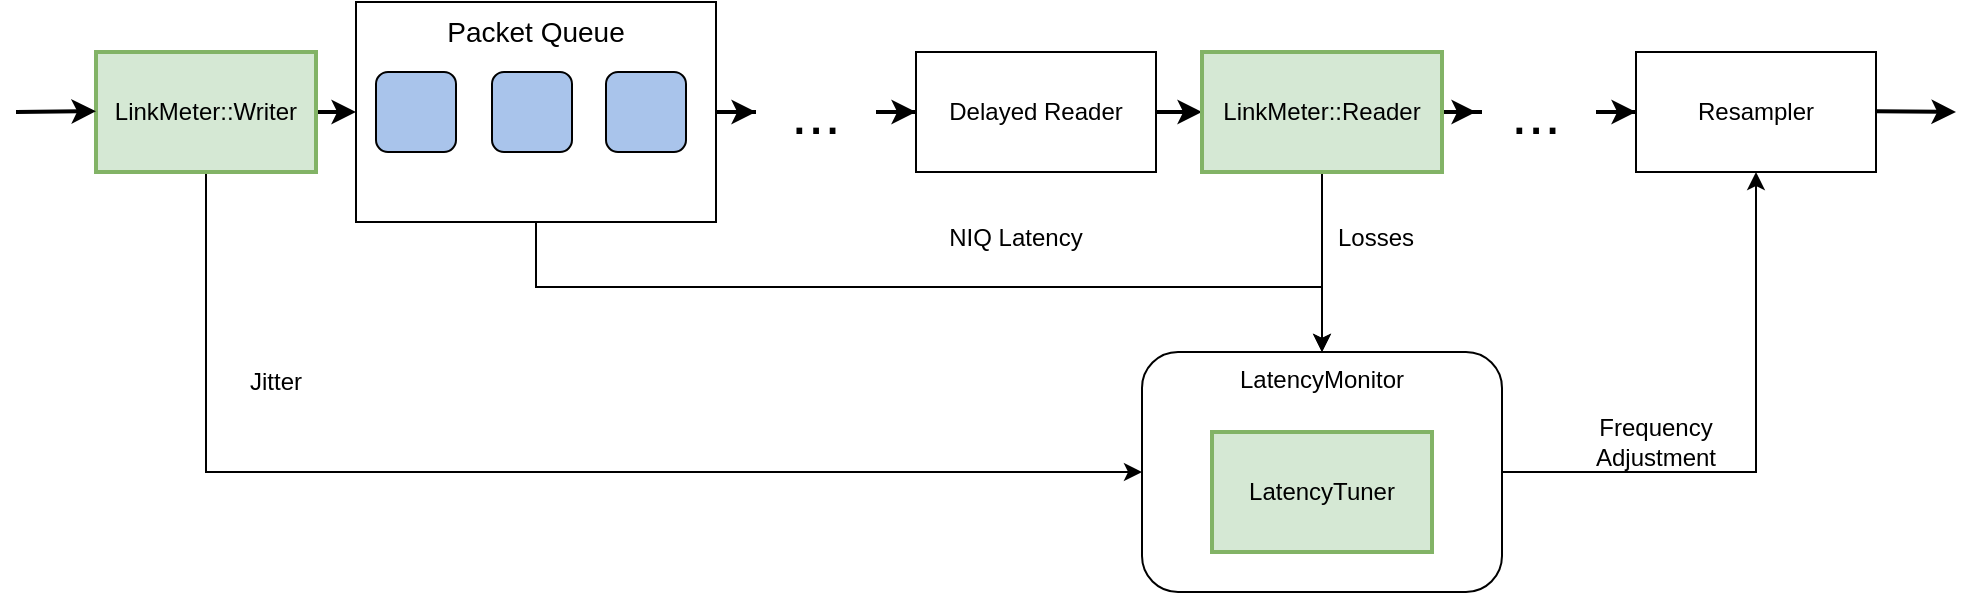 <mxfile version="24.2.1" type="device" pages="2">
  <diagram name="Pipeline" id="l3trUVrE0q5iCthA6btv">
    <mxGraphModel dx="1214" dy="770" grid="1" gridSize="10" guides="1" tooltips="1" connect="1" arrows="1" fold="1" page="1" pageScale="1" pageWidth="850" pageHeight="1100" math="0" shadow="0">
      <root>
        <mxCell id="0" />
        <mxCell id="1" parent="0" />
        <mxCell id="f1oeT1eubjJMMB76nClW-19" style="edgeStyle=orthogonalEdgeStyle;rounded=0;orthogonalLoop=1;jettySize=auto;html=1;exitX=1;exitY=0.5;exitDx=0;exitDy=0;entryX=0;entryY=0.5;entryDx=0;entryDy=0;strokeWidth=2;" edge="1" parent="1" source="f1oeT1eubjJMMB76nClW-1" target="f1oeT1eubjJMMB76nClW-4">
          <mxGeometry relative="1" as="geometry" />
        </mxCell>
        <mxCell id="f1oeT1eubjJMMB76nClW-32" style="edgeStyle=orthogonalEdgeStyle;rounded=0;orthogonalLoop=1;jettySize=auto;html=1;exitX=0.5;exitY=1;exitDx=0;exitDy=0;entryX=0;entryY=0.5;entryDx=0;entryDy=0;" edge="1" parent="1" source="f1oeT1eubjJMMB76nClW-1" target="f1oeT1eubjJMMB76nClW-27">
          <mxGeometry relative="1" as="geometry" />
        </mxCell>
        <mxCell id="f1oeT1eubjJMMB76nClW-1" value="LinkMeter::Writer" style="whiteSpace=wrap;html=1;flipH=1;fillColor=#d5e8d4;strokeColor=#82b366;strokeWidth=2;" vertex="1" parent="1">
          <mxGeometry x="130" y="120" width="110" height="60" as="geometry" />
        </mxCell>
        <mxCell id="f1oeT1eubjJMMB76nClW-26" style="edgeStyle=orthogonalEdgeStyle;rounded=0;orthogonalLoop=1;jettySize=auto;html=1;exitX=1;exitY=0.5;exitDx=0;exitDy=0;strokeWidth=2;" edge="1" parent="1" source="f1oeT1eubjJMMB76nClW-4" target="f1oeT1eubjJMMB76nClW-9">
          <mxGeometry relative="1" as="geometry" />
        </mxCell>
        <mxCell id="f1oeT1eubjJMMB76nClW-4" value="Packet Queue" style="whiteSpace=wrap;html=1;verticalAlign=top;fontSize=14;flipH=1;" vertex="1" parent="1">
          <mxGeometry x="260" y="95" width="180" height="110" as="geometry" />
        </mxCell>
        <mxCell id="f1oeT1eubjJMMB76nClW-5" value="" style="rounded=1;whiteSpace=wrap;html=1;fillColor=#A9C4EB;flipH=1;" vertex="1" parent="1">
          <mxGeometry x="328" y="130" width="40" height="40" as="geometry" />
        </mxCell>
        <mxCell id="f1oeT1eubjJMMB76nClW-6" value="" style="rounded=1;whiteSpace=wrap;html=1;fillColor=#A9C4EB;flipH=1;" vertex="1" parent="1">
          <mxGeometry x="385" y="130" width="40" height="40" as="geometry" />
        </mxCell>
        <mxCell id="f1oeT1eubjJMMB76nClW-7" value="" style="rounded=1;whiteSpace=wrap;html=1;fillColor=#A9C4EB;flipH=1;" vertex="1" parent="1">
          <mxGeometry x="270" y="130" width="40" height="40" as="geometry" />
        </mxCell>
        <mxCell id="f1oeT1eubjJMMB76nClW-12" value="" style="edgeStyle=orthogonalEdgeStyle;rounded=0;orthogonalLoop=1;jettySize=auto;html=1;strokeWidth=2;" edge="1" parent="1" source="f1oeT1eubjJMMB76nClW-9" target="f1oeT1eubjJMMB76nClW-11">
          <mxGeometry relative="1" as="geometry" />
        </mxCell>
        <mxCell id="f1oeT1eubjJMMB76nClW-9" value="..." style="text;strokeColor=none;align=center;fillColor=none;html=1;verticalAlign=middle;whiteSpace=wrap;rounded=0;fontSize=30;flipH=1;" vertex="1" parent="1">
          <mxGeometry x="460" y="135" width="60" height="30" as="geometry" />
        </mxCell>
        <mxCell id="f1oeT1eubjJMMB76nClW-16" value="" style="edgeStyle=orthogonalEdgeStyle;rounded=0;orthogonalLoop=1;jettySize=auto;html=1;strokeWidth=2;" edge="1" parent="1" source="f1oeT1eubjJMMB76nClW-11" target="f1oeT1eubjJMMB76nClW-13">
          <mxGeometry relative="1" as="geometry" />
        </mxCell>
        <mxCell id="f1oeT1eubjJMMB76nClW-11" value="&lt;div&gt;Delayed Reader&lt;/div&gt;" style="whiteSpace=wrap;html=1;flipH=0;" vertex="1" parent="1">
          <mxGeometry x="540" y="120" width="120" height="60" as="geometry" />
        </mxCell>
        <mxCell id="f1oeT1eubjJMMB76nClW-17" value="" style="edgeStyle=orthogonalEdgeStyle;rounded=0;orthogonalLoop=1;jettySize=auto;html=1;entryX=0;entryY=0.5;entryDx=0;entryDy=0;strokeWidth=2;" edge="1" parent="1" source="f1oeT1eubjJMMB76nClW-13" target="f1oeT1eubjJMMB76nClW-20">
          <mxGeometry relative="1" as="geometry">
            <mxPoint x="827" y="150" as="targetPoint" />
          </mxGeometry>
        </mxCell>
        <mxCell id="f1oeT1eubjJMMB76nClW-34" style="edgeStyle=orthogonalEdgeStyle;rounded=0;orthogonalLoop=1;jettySize=auto;html=1;exitX=0.5;exitY=1;exitDx=0;exitDy=0;entryX=0.5;entryY=0;entryDx=0;entryDy=0;" edge="1" parent="1" source="f1oeT1eubjJMMB76nClW-13" target="f1oeT1eubjJMMB76nClW-27">
          <mxGeometry relative="1" as="geometry" />
        </mxCell>
        <mxCell id="f1oeT1eubjJMMB76nClW-13" value="LinkMeter::Reader" style="whiteSpace=wrap;html=1;flipH=0;fillColor=#d5e8d4;strokeColor=#82b366;strokeWidth=2;" vertex="1" parent="1">
          <mxGeometry x="683" y="120" width="120" height="60" as="geometry" />
        </mxCell>
        <mxCell id="f1oeT1eubjJMMB76nClW-18" value="" style="edgeStyle=orthogonalEdgeStyle;rounded=0;orthogonalLoop=1;jettySize=auto;html=1;exitX=1;exitY=0.5;exitDx=0;exitDy=0;strokeWidth=2;" edge="1" parent="1" source="f1oeT1eubjJMMB76nClW-20" target="f1oeT1eubjJMMB76nClW-15">
          <mxGeometry relative="1" as="geometry">
            <mxPoint x="947" y="150" as="sourcePoint" />
          </mxGeometry>
        </mxCell>
        <mxCell id="f1oeT1eubjJMMB76nClW-15" value="&lt;div&gt;Resampler&lt;/div&gt;" style="whiteSpace=wrap;html=1;flipH=0;" vertex="1" parent="1">
          <mxGeometry x="900" y="120" width="120" height="60" as="geometry" />
        </mxCell>
        <mxCell id="f1oeT1eubjJMMB76nClW-20" value="..." style="text;strokeColor=none;align=center;fillColor=none;html=1;verticalAlign=middle;whiteSpace=wrap;rounded=0;fontSize=30;flipH=1;" vertex="1" parent="1">
          <mxGeometry x="820" y="135" width="60" height="30" as="geometry" />
        </mxCell>
        <mxCell id="f1oeT1eubjJMMB76nClW-35" value="" style="edgeStyle=orthogonalEdgeStyle;rounded=0;orthogonalLoop=1;jettySize=auto;html=1;exitX=1;exitY=0.5;exitDx=0;exitDy=0;entryX=0.5;entryY=1;entryDx=0;entryDy=0;" edge="1" parent="1" source="f1oeT1eubjJMMB76nClW-27" target="f1oeT1eubjJMMB76nClW-15">
          <mxGeometry relative="1" as="geometry" />
        </mxCell>
        <mxCell id="f1oeT1eubjJMMB76nClW-27" value="LatencyMonitor" style="rounded=1;whiteSpace=wrap;html=1;verticalAlign=top;" vertex="1" parent="1">
          <mxGeometry x="653" y="270" width="180" height="120" as="geometry" />
        </mxCell>
        <mxCell id="f1oeT1eubjJMMB76nClW-29" value="" style="edgeStyle=none;orthogonalLoop=1;jettySize=auto;html=1;rounded=0;strokeWidth=2;" edge="1" parent="1">
          <mxGeometry width="80" relative="1" as="geometry">
            <mxPoint x="1020" y="149.57" as="sourcePoint" />
            <mxPoint x="1060" y="150" as="targetPoint" />
            <Array as="points" />
          </mxGeometry>
        </mxCell>
        <mxCell id="f1oeT1eubjJMMB76nClW-30" value="" style="edgeStyle=none;orthogonalLoop=1;jettySize=auto;html=1;rounded=0;strokeWidth=2;" edge="1" parent="1">
          <mxGeometry width="80" relative="1" as="geometry">
            <mxPoint x="90" y="150" as="sourcePoint" />
            <mxPoint x="130" y="149.57" as="targetPoint" />
            <Array as="points" />
          </mxGeometry>
        </mxCell>
        <mxCell id="f1oeT1eubjJMMB76nClW-33" style="edgeStyle=orthogonalEdgeStyle;rounded=0;orthogonalLoop=1;jettySize=auto;html=1;exitX=0.5;exitY=1;exitDx=0;exitDy=0;entryX=0.5;entryY=0;entryDx=0;entryDy=0;" edge="1" parent="1" source="f1oeT1eubjJMMB76nClW-4" target="f1oeT1eubjJMMB76nClW-27">
          <mxGeometry relative="1" as="geometry" />
        </mxCell>
        <mxCell id="f1oeT1eubjJMMB76nClW-36" value="Jitter" style="text;html=1;align=center;verticalAlign=middle;whiteSpace=wrap;rounded=0;" vertex="1" parent="1">
          <mxGeometry x="180" y="260" width="80" height="50" as="geometry" />
        </mxCell>
        <mxCell id="f1oeT1eubjJMMB76nClW-39" value="Losses" style="text;html=1;align=center;verticalAlign=middle;whiteSpace=wrap;rounded=0;" vertex="1" parent="1">
          <mxGeometry x="730" y="190" width="80" height="45" as="geometry" />
        </mxCell>
        <mxCell id="f1oeT1eubjJMMB76nClW-40" value="Frequency Adjustment" style="text;html=1;align=center;verticalAlign=middle;whiteSpace=wrap;rounded=0;" vertex="1" parent="1">
          <mxGeometry x="870" y="290" width="80" height="50" as="geometry" />
        </mxCell>
        <mxCell id="f1oeT1eubjJMMB76nClW-41" value="LatencyTuner" style="whiteSpace=wrap;html=1;flipH=1;fillColor=#d5e8d4;strokeColor=#82b366;strokeWidth=2;" vertex="1" parent="1">
          <mxGeometry x="688" y="310" width="110" height="60" as="geometry" />
        </mxCell>
        <mxCell id="f1oeT1eubjJMMB76nClW-43" value="NIQ Latency" style="text;html=1;align=center;verticalAlign=middle;whiteSpace=wrap;rounded=0;" vertex="1" parent="1">
          <mxGeometry x="550" y="190" width="80" height="45" as="geometry" />
        </mxCell>
      </root>
    </mxGraphModel>
  </diagram>
  <diagram id="6MuU12qqLdMRrz6b4X8f" name="Adjustment Illustration">
    <mxGraphModel dx="517" dy="328" grid="1" gridSize="10" guides="1" tooltips="1" connect="1" arrows="1" fold="1" page="1" pageScale="1" pageWidth="850" pageHeight="1100" math="0" shadow="0">
      <root>
        <mxCell id="0" />
        <mxCell id="1" parent="0" />
        <mxCell id="7ZQU1qsevF_-AF82-R98-1" value="" style="endArrow=classic;html=1;rounded=0;strokeColor=#666666;exitX=0.667;exitY=0.667;exitDx=0;exitDy=0;exitPerimeter=0;" edge="1" parent="1" source="7ZQU1qsevF_-AF82-R98-41">
          <mxGeometry width="50" height="50" relative="1" as="geometry">
            <mxPoint x="160" y="380" as="sourcePoint" />
            <mxPoint x="160" y="120" as="targetPoint" />
          </mxGeometry>
        </mxCell>
        <mxCell id="7ZQU1qsevF_-AF82-R98-3" value="Current Latency" style="text;strokeColor=none;align=center;fillColor=none;html=1;verticalAlign=middle;whiteSpace=wrap;rounded=0;fontSize=10;" vertex="1" parent="1">
          <mxGeometry x="40" y="130" width="120" height="30" as="geometry" />
        </mxCell>
        <mxCell id="7ZQU1qsevF_-AF82-R98-4" value="" style="endArrow=none;html=1;rounded=0;" edge="1" parent="1">
          <mxGeometry width="50" height="50" relative="1" as="geometry">
            <mxPoint x="150" y="360" as="sourcePoint" />
            <mxPoint x="160" y="340" as="targetPoint" />
          </mxGeometry>
        </mxCell>
        <mxCell id="7ZQU1qsevF_-AF82-R98-5" value="" style="edgeStyle=none;orthogonalLoop=1;jettySize=auto;html=1;rounded=0;endArrow=none;endFill=0;" edge="1" parent="1">
          <mxGeometry width="80" relative="1" as="geometry">
            <mxPoint x="160" y="330" as="sourcePoint" />
            <mxPoint x="170" y="360" as="targetPoint" />
            <Array as="points" />
          </mxGeometry>
        </mxCell>
        <mxCell id="7ZQU1qsevF_-AF82-R98-7" value="" style="edgeStyle=none;orthogonalLoop=1;jettySize=auto;html=1;rounded=0;endArrow=none;endFill=0;" edge="1" parent="1">
          <mxGeometry width="80" relative="1" as="geometry">
            <mxPoint x="170" y="330" as="sourcePoint" />
            <mxPoint x="180" y="370" as="targetPoint" />
            <Array as="points" />
          </mxGeometry>
        </mxCell>
        <mxCell id="7ZQU1qsevF_-AF82-R98-8" value="" style="edgeStyle=none;orthogonalLoop=1;jettySize=auto;html=1;rounded=0;endArrow=none;endFill=0;" edge="1" parent="1">
          <mxGeometry width="80" relative="1" as="geometry">
            <mxPoint x="180" y="370" as="sourcePoint" />
            <mxPoint x="190" y="360" as="targetPoint" />
            <Array as="points" />
          </mxGeometry>
        </mxCell>
        <mxCell id="7ZQU1qsevF_-AF82-R98-9" value="" style="edgeStyle=none;orthogonalLoop=1;jettySize=auto;html=1;rounded=0;endArrow=none;endFill=0;" edge="1" parent="1">
          <mxGeometry width="80" relative="1" as="geometry">
            <mxPoint x="170" y="330" as="sourcePoint" />
            <mxPoint x="170" y="360" as="targetPoint" />
            <Array as="points" />
          </mxGeometry>
        </mxCell>
        <mxCell id="7ZQU1qsevF_-AF82-R98-14" value="" style="endArrow=none;html=1;rounded=0;" edge="1" parent="1">
          <mxGeometry width="50" height="50" relative="1" as="geometry">
            <mxPoint x="190" y="360" as="sourcePoint" />
            <mxPoint x="200" y="340" as="targetPoint" />
          </mxGeometry>
        </mxCell>
        <mxCell id="7ZQU1qsevF_-AF82-R98-15" value="" style="edgeStyle=none;orthogonalLoop=1;jettySize=auto;html=1;rounded=0;endArrow=none;endFill=0;" edge="1" parent="1">
          <mxGeometry width="80" relative="1" as="geometry">
            <mxPoint x="200" y="330" as="sourcePoint" />
            <mxPoint x="210" y="360" as="targetPoint" />
            <Array as="points" />
          </mxGeometry>
        </mxCell>
        <mxCell id="7ZQU1qsevF_-AF82-R98-16" value="" style="edgeStyle=none;orthogonalLoop=1;jettySize=auto;html=1;rounded=0;endArrow=none;endFill=0;" edge="1" parent="1">
          <mxGeometry width="80" relative="1" as="geometry">
            <mxPoint x="210" y="330" as="sourcePoint" />
            <mxPoint x="220" y="370" as="targetPoint" />
            <Array as="points" />
          </mxGeometry>
        </mxCell>
        <mxCell id="7ZQU1qsevF_-AF82-R98-17" value="" style="edgeStyle=none;orthogonalLoop=1;jettySize=auto;html=1;rounded=0;endArrow=none;endFill=0;" edge="1" parent="1">
          <mxGeometry width="80" relative="1" as="geometry">
            <mxPoint x="220" y="370" as="sourcePoint" />
            <mxPoint x="230" y="360" as="targetPoint" />
            <Array as="points" />
          </mxGeometry>
        </mxCell>
        <mxCell id="7ZQU1qsevF_-AF82-R98-18" value="" style="edgeStyle=none;orthogonalLoop=1;jettySize=auto;html=1;rounded=0;endArrow=none;endFill=0;" edge="1" parent="1">
          <mxGeometry width="80" relative="1" as="geometry">
            <mxPoint x="210" y="330" as="sourcePoint" />
            <mxPoint x="210" y="360" as="targetPoint" />
            <Array as="points" />
          </mxGeometry>
        </mxCell>
        <mxCell id="7ZQU1qsevF_-AF82-R98-19" value="" style="endArrow=none;html=1;rounded=0;" edge="1" parent="1">
          <mxGeometry width="50" height="50" relative="1" as="geometry">
            <mxPoint x="200" y="360" as="sourcePoint" />
            <mxPoint x="200" y="330" as="targetPoint" />
          </mxGeometry>
        </mxCell>
        <mxCell id="7ZQU1qsevF_-AF82-R98-20" value="" style="endArrow=none;html=1;rounded=0;" edge="1" parent="1">
          <mxGeometry width="50" height="50" relative="1" as="geometry">
            <mxPoint x="190" y="370" as="sourcePoint" />
            <mxPoint x="190" y="340" as="targetPoint" />
          </mxGeometry>
        </mxCell>
        <mxCell id="7ZQU1qsevF_-AF82-R98-21" value="" style="endArrow=none;html=1;rounded=0;" edge="1" parent="1">
          <mxGeometry width="50" height="50" relative="1" as="geometry">
            <mxPoint x="230" y="350" as="sourcePoint" />
            <mxPoint x="240" y="330" as="targetPoint" />
          </mxGeometry>
        </mxCell>
        <mxCell id="7ZQU1qsevF_-AF82-R98-22" value="" style="edgeStyle=none;orthogonalLoop=1;jettySize=auto;html=1;rounded=0;endArrow=none;endFill=0;" edge="1" parent="1">
          <mxGeometry width="80" relative="1" as="geometry">
            <mxPoint x="240" y="320" as="sourcePoint" />
            <mxPoint x="250" y="350" as="targetPoint" />
            <Array as="points" />
          </mxGeometry>
        </mxCell>
        <mxCell id="7ZQU1qsevF_-AF82-R98-23" value="" style="edgeStyle=none;orthogonalLoop=1;jettySize=auto;html=1;rounded=0;endArrow=none;endFill=0;" edge="1" parent="1">
          <mxGeometry width="80" relative="1" as="geometry">
            <mxPoint x="250" y="320" as="sourcePoint" />
            <mxPoint x="260" y="360" as="targetPoint" />
            <Array as="points" />
          </mxGeometry>
        </mxCell>
        <mxCell id="7ZQU1qsevF_-AF82-R98-24" value="" style="edgeStyle=none;orthogonalLoop=1;jettySize=auto;html=1;rounded=0;endArrow=none;endFill=0;" edge="1" parent="1">
          <mxGeometry width="80" relative="1" as="geometry">
            <mxPoint x="260" y="360" as="sourcePoint" />
            <mxPoint x="270" y="350" as="targetPoint" />
            <Array as="points" />
          </mxGeometry>
        </mxCell>
        <mxCell id="7ZQU1qsevF_-AF82-R98-25" value="" style="edgeStyle=none;orthogonalLoop=1;jettySize=auto;html=1;rounded=0;endArrow=none;endFill=0;" edge="1" parent="1">
          <mxGeometry width="80" relative="1" as="geometry">
            <mxPoint x="250" y="320" as="sourcePoint" />
            <mxPoint x="250" y="350" as="targetPoint" />
            <Array as="points" />
          </mxGeometry>
        </mxCell>
        <mxCell id="7ZQU1qsevF_-AF82-R98-26" value="" style="endArrow=none;html=1;rounded=0;" edge="1" parent="1">
          <mxGeometry width="50" height="50" relative="1" as="geometry">
            <mxPoint x="240" y="350" as="sourcePoint" />
            <mxPoint x="240" y="320" as="targetPoint" />
          </mxGeometry>
        </mxCell>
        <mxCell id="7ZQU1qsevF_-AF82-R98-27" value="" style="endArrow=none;html=1;rounded=0;" edge="1" parent="1">
          <mxGeometry width="50" height="50" relative="1" as="geometry">
            <mxPoint x="230" y="360" as="sourcePoint" />
            <mxPoint x="230" y="330" as="targetPoint" />
          </mxGeometry>
        </mxCell>
        <mxCell id="7ZQU1qsevF_-AF82-R98-28" value="" style="endArrow=none;html=1;rounded=0;" edge="1" parent="1">
          <mxGeometry width="50" height="50" relative="1" as="geometry">
            <mxPoint x="270" y="360" as="sourcePoint" />
            <mxPoint x="280" y="340" as="targetPoint" />
          </mxGeometry>
        </mxCell>
        <mxCell id="7ZQU1qsevF_-AF82-R98-29" value="" style="edgeStyle=none;orthogonalLoop=1;jettySize=auto;html=1;rounded=0;endArrow=none;endFill=0;" edge="1" parent="1">
          <mxGeometry width="80" relative="1" as="geometry">
            <mxPoint x="280" y="330" as="sourcePoint" />
            <mxPoint x="290" y="360" as="targetPoint" />
            <Array as="points" />
          </mxGeometry>
        </mxCell>
        <mxCell id="7ZQU1qsevF_-AF82-R98-30" value="" style="edgeStyle=none;orthogonalLoop=1;jettySize=auto;html=1;rounded=0;endArrow=none;endFill=0;" edge="1" parent="1">
          <mxGeometry width="80" relative="1" as="geometry">
            <mxPoint x="290" y="330" as="sourcePoint" />
            <mxPoint x="300" y="370" as="targetPoint" />
            <Array as="points" />
          </mxGeometry>
        </mxCell>
        <mxCell id="7ZQU1qsevF_-AF82-R98-31" value="" style="edgeStyle=none;orthogonalLoop=1;jettySize=auto;html=1;rounded=0;endArrow=none;endFill=0;" edge="1" parent="1">
          <mxGeometry width="80" relative="1" as="geometry">
            <mxPoint x="300" y="370" as="sourcePoint" />
            <mxPoint x="310" y="360" as="targetPoint" />
            <Array as="points" />
          </mxGeometry>
        </mxCell>
        <mxCell id="7ZQU1qsevF_-AF82-R98-32" value="" style="edgeStyle=none;orthogonalLoop=1;jettySize=auto;html=1;rounded=0;endArrow=none;endFill=0;" edge="1" parent="1">
          <mxGeometry width="80" relative="1" as="geometry">
            <mxPoint x="290" y="330" as="sourcePoint" />
            <mxPoint x="290" y="360" as="targetPoint" />
            <Array as="points" />
          </mxGeometry>
        </mxCell>
        <mxCell id="7ZQU1qsevF_-AF82-R98-33" value="" style="endArrow=none;html=1;rounded=0;" edge="1" parent="1">
          <mxGeometry width="50" height="50" relative="1" as="geometry">
            <mxPoint x="280" y="360" as="sourcePoint" />
            <mxPoint x="280" y="330" as="targetPoint" />
          </mxGeometry>
        </mxCell>
        <mxCell id="7ZQU1qsevF_-AF82-R98-34" value="" style="endArrow=none;html=1;rounded=0;" edge="1" parent="1">
          <mxGeometry width="50" height="50" relative="1" as="geometry">
            <mxPoint x="270" y="370" as="sourcePoint" />
            <mxPoint x="270" y="340" as="targetPoint" />
          </mxGeometry>
        </mxCell>
        <mxCell id="7ZQU1qsevF_-AF82-R98-36" value="Jitter Max" style="text;strokeColor=none;align=center;fillColor=none;html=1;verticalAlign=middle;whiteSpace=wrap;rounded=0;fontSize=10;" vertex="1" parent="1">
          <mxGeometry x="90" y="300" width="60" height="30" as="geometry" />
        </mxCell>
        <mxCell id="7ZQU1qsevF_-AF82-R98-37" value="Jitter Avg" style="text;strokeColor=none;align=center;fillColor=none;html=1;verticalAlign=middle;whiteSpace=wrap;rounded=0;fontSize=10;" vertex="1" parent="1">
          <mxGeometry x="85" y="340" width="60" height="30" as="geometry" />
        </mxCell>
        <mxCell id="7ZQU1qsevF_-AF82-R98-38" value="" style="edgeStyle=none;orthogonalLoop=1;jettySize=auto;html=1;rounded=0;endArrow=none;endFill=0;dashed=1;strokeColor=#9AC7BF;entryX=0;entryY=0;entryDx=0;entryDy=0;" edge="1" parent="1" target="7ZQU1qsevF_-AF82-R98-50">
          <mxGeometry width="80" relative="1" as="geometry">
            <mxPoint x="160" y="280" as="sourcePoint" />
            <mxPoint x="320" y="275" as="targetPoint" />
            <Array as="points" />
          </mxGeometry>
        </mxCell>
        <mxCell id="7ZQU1qsevF_-AF82-R98-39" value="" style="edgeStyle=none;orthogonalLoop=1;jettySize=auto;html=1;rounded=0;endArrow=none;endFill=0;dashed=1;strokeColor=#FFB570;" edge="1" parent="1">
          <mxGeometry width="80" relative="1" as="geometry">
            <mxPoint x="150" y="344.9" as="sourcePoint" />
            <mxPoint x="310" y="345" as="targetPoint" />
            <Array as="points" />
          </mxGeometry>
        </mxCell>
        <mxCell id="7ZQU1qsevF_-AF82-R98-40" value="Estimated latency" style="text;strokeColor=none;align=center;fillColor=none;html=1;verticalAlign=middle;whiteSpace=wrap;rounded=0;fontSize=10;" vertex="1" parent="1">
          <mxGeometry x="45" y="270" width="105" height="30" as="geometry" />
        </mxCell>
        <mxCell id="7ZQU1qsevF_-AF82-R98-41" value="0" style="text;strokeColor=none;align=center;fillColor=none;html=1;verticalAlign=middle;whiteSpace=wrap;rounded=0;" vertex="1" parent="1">
          <mxGeometry x="120" y="380" width="60" height="30" as="geometry" />
        </mxCell>
        <mxCell id="7ZQU1qsevF_-AF82-R98-42" value="" style="edgeStyle=none;orthogonalLoop=1;jettySize=auto;html=1;rounded=0;endArrow=none;endFill=0;dashed=1;strokeColor=#FFB570;" edge="1" parent="1">
          <mxGeometry width="80" relative="1" as="geometry">
            <mxPoint x="150" y="314.9" as="sourcePoint" />
            <mxPoint x="320" y="315" as="targetPoint" />
            <Array as="points" />
          </mxGeometry>
        </mxCell>
        <mxCell id="7ZQU1qsevF_-AF82-R98-43" value="" style="edgeStyle=none;orthogonalLoop=1;jettySize=auto;html=1;rounded=0;endArrow=none;endFill=0;dashed=1;strokeColor=#000000;" edge="1" parent="1">
          <mxGeometry width="80" relative="1" as="geometry">
            <mxPoint x="150" y="144.9" as="sourcePoint" />
            <mxPoint x="320" y="145" as="targetPoint" />
            <Array as="points" />
          </mxGeometry>
        </mxCell>
        <mxCell id="7ZQU1qsevF_-AF82-R98-44" value="" style="curved=1;endArrow=none;html=1;rounded=0;exitX=0.986;exitY=0.424;exitDx=0;exitDy=0;exitPerimeter=0;endFill=0;" edge="1" parent="1" source="7ZQU1qsevF_-AF82-R98-3">
          <mxGeometry width="50" height="50" relative="1" as="geometry">
            <mxPoint x="170" y="310" as="sourcePoint" />
            <mxPoint x="240" y="190" as="targetPoint" />
            <Array as="points">
              <mxPoint x="170" y="210" />
              <mxPoint x="200" y="200" />
            </Array>
          </mxGeometry>
        </mxCell>
        <mxCell id="7ZQU1qsevF_-AF82-R98-45" value="" style="edgeStyle=none;orthogonalLoop=1;jettySize=auto;html=1;rounded=0;endArrow=none;endFill=0;dashed=1;strokeColor=#000000;" edge="1" parent="1">
          <mxGeometry width="80" relative="1" as="geometry">
            <mxPoint x="150" y="190" as="sourcePoint" />
            <mxPoint x="320" y="190" as="targetPoint" />
            <Array as="points" />
          </mxGeometry>
        </mxCell>
        <mxCell id="7ZQU1qsevF_-AF82-R98-46" value="New Target Latency 1" style="text;strokeColor=none;align=center;fillColor=none;html=1;verticalAlign=middle;whiteSpace=wrap;rounded=0;fontSize=10;" vertex="1" parent="1">
          <mxGeometry x="40" y="180" width="105" height="20" as="geometry" />
        </mxCell>
        <mxCell id="7ZQU1qsevF_-AF82-R98-47" value="" style="endArrow=classic;startArrow=classic;html=1;rounded=0;" edge="1" parent="1">
          <mxGeometry width="50" height="50" relative="1" as="geometry">
            <mxPoint x="320" y="190" as="sourcePoint" />
            <mxPoint x="320" y="150" as="targetPoint" />
          </mxGeometry>
        </mxCell>
        <mxCell id="7ZQU1qsevF_-AF82-R98-49" value="" style="endArrow=classic;startArrow=classic;html=1;rounded=0;" edge="1" parent="1">
          <mxGeometry width="50" height="50" relative="1" as="geometry">
            <mxPoint x="320" y="310" as="sourcePoint" />
            <mxPoint x="320" y="280" as="targetPoint" />
          </mxGeometry>
        </mxCell>
        <mxCell id="7ZQU1qsevF_-AF82-R98-50" value="x 1.15" style="text;strokeColor=none;align=center;fillColor=none;html=1;verticalAlign=middle;whiteSpace=wrap;rounded=0;fontFamily=Courier New;fontSize=9;" vertex="1" parent="1">
          <mxGeometry x="320" y="280" width="60" height="30" as="geometry" />
        </mxCell>
        <mxCell id="7ZQU1qsevF_-AF82-R98-51" value="&lt;div style=&quot;font-size: 9px;&quot;&gt;&lt;div style=&quot;font-size: 9px;&quot;&gt;lat_update_dec_step_&lt;/div&gt;&lt;/div&gt;" style="text;strokeColor=none;align=center;fillColor=none;html=1;verticalAlign=middle;whiteSpace=wrap;rounded=0;labelBackgroundColor=none;fontSize=9;fontFamily=Courier New;" vertex="1" parent="1">
          <mxGeometry x="350" y="150" width="60" height="30" as="geometry" />
        </mxCell>
        <mxCell id="7ZQU1qsevF_-AF82-R98-53" value="" style="edgeStyle=none;orthogonalLoop=1;jettySize=auto;html=1;rounded=0;endArrow=none;endFill=0;dashed=1;strokeColor=#9AC7BF;" edge="1" parent="1">
          <mxGeometry width="80" relative="1" as="geometry">
            <mxPoint x="150" y="240" as="sourcePoint" />
            <mxPoint x="320" y="240.1" as="targetPoint" />
            <Array as="points" />
          </mxGeometry>
        </mxCell>
        <mxCell id="7ZQU1qsevF_-AF82-R98-54" value="Lower threshold" style="text;strokeColor=none;align=center;fillColor=none;html=1;verticalAlign=middle;whiteSpace=wrap;rounded=0;fontSize=10;" vertex="1" parent="1">
          <mxGeometry x="42.5" y="230" width="110" height="30" as="geometry" />
        </mxCell>
        <mxCell id="7ZQU1qsevF_-AF82-R98-55" value="" style="endArrow=classic;startArrow=classic;html=1;rounded=0;" edge="1" parent="1">
          <mxGeometry width="50" height="50" relative="1" as="geometry">
            <mxPoint x="320" y="280" as="sourcePoint" />
            <mxPoint x="320" y="240" as="targetPoint" />
          </mxGeometry>
        </mxCell>
        <mxCell id="7ZQU1qsevF_-AF82-R98-56" value="&lt;div style=&quot;font-size: 9px;&quot;&gt;&lt;pre style=&quot;font-family: &amp;quot;JetBrains Mono&amp;quot;, monospace; font-size: 9px;&quot;&gt;lat_update_upper_thrsh_&lt;/pre&gt;&lt;/div&gt;" style="text;strokeColor=none;align=center;fillColor=none;html=1;verticalAlign=middle;whiteSpace=wrap;rounded=0;fontSize=9;labelBackgroundColor=none;" vertex="1" parent="1">
          <mxGeometry x="360" y="240" width="60" height="30" as="geometry" />
        </mxCell>
        <mxCell id="7ZQU1qsevF_-AF82-R98-57" value="" style="edgeStyle=none;orthogonalLoop=1;jettySize=auto;html=1;rounded=0;endArrow=none;endFill=0;dashed=1;strokeColor=#000000;" edge="1" parent="1">
          <mxGeometry width="80" relative="1" as="geometry">
            <mxPoint x="150" y="210" as="sourcePoint" />
            <mxPoint x="320" y="210" as="targetPoint" />
            <Array as="points" />
          </mxGeometry>
        </mxCell>
        <mxCell id="7ZQU1qsevF_-AF82-R98-58" value="" style="curved=1;endArrow=none;html=1;rounded=0;endFill=0;" edge="1" parent="1">
          <mxGeometry width="50" height="50" relative="1" as="geometry">
            <mxPoint x="240" y="190" as="sourcePoint" />
            <mxPoint x="320" y="210" as="targetPoint" />
            <Array as="points">
              <mxPoint x="250" y="220" />
              <mxPoint x="280" y="210" />
              <mxPoint x="310" y="210" />
            </Array>
          </mxGeometry>
        </mxCell>
        <mxCell id="7ZQU1qsevF_-AF82-R98-59" value="New Target Latency 2" style="text;strokeColor=none;align=center;fillColor=none;html=1;verticalAlign=middle;whiteSpace=wrap;rounded=0;fontSize=10;" vertex="1" parent="1">
          <mxGeometry x="40" y="199" width="105" height="20" as="geometry" />
        </mxCell>
        <mxCell id="7ZQU1qsevF_-AF82-R98-60" value="&lt;div style=&quot;font-size: 9px;&quot;&gt;&lt;div style=&quot;font-size: 9px;&quot;&gt;lat_update_dec_step_&lt;/div&gt;&lt;/div&gt;" style="text;strokeColor=none;align=center;fillColor=none;html=1;verticalAlign=middle;whiteSpace=wrap;rounded=0;labelBackgroundColor=none;fontSize=9;fontFamily=Courier New;" vertex="1" parent="1">
          <mxGeometry x="350" y="189" width="60" height="30" as="geometry" />
        </mxCell>
        <mxCell id="7ZQU1qsevF_-AF82-R98-61" value="" style="endArrow=classic;startArrow=classic;html=1;rounded=0;" edge="1" parent="1">
          <mxGeometry width="50" height="50" relative="1" as="geometry">
            <mxPoint x="320" y="210" as="sourcePoint" />
            <mxPoint x="320" y="190" as="targetPoint" />
          </mxGeometry>
        </mxCell>
      </root>
    </mxGraphModel>
  </diagram>
</mxfile>
